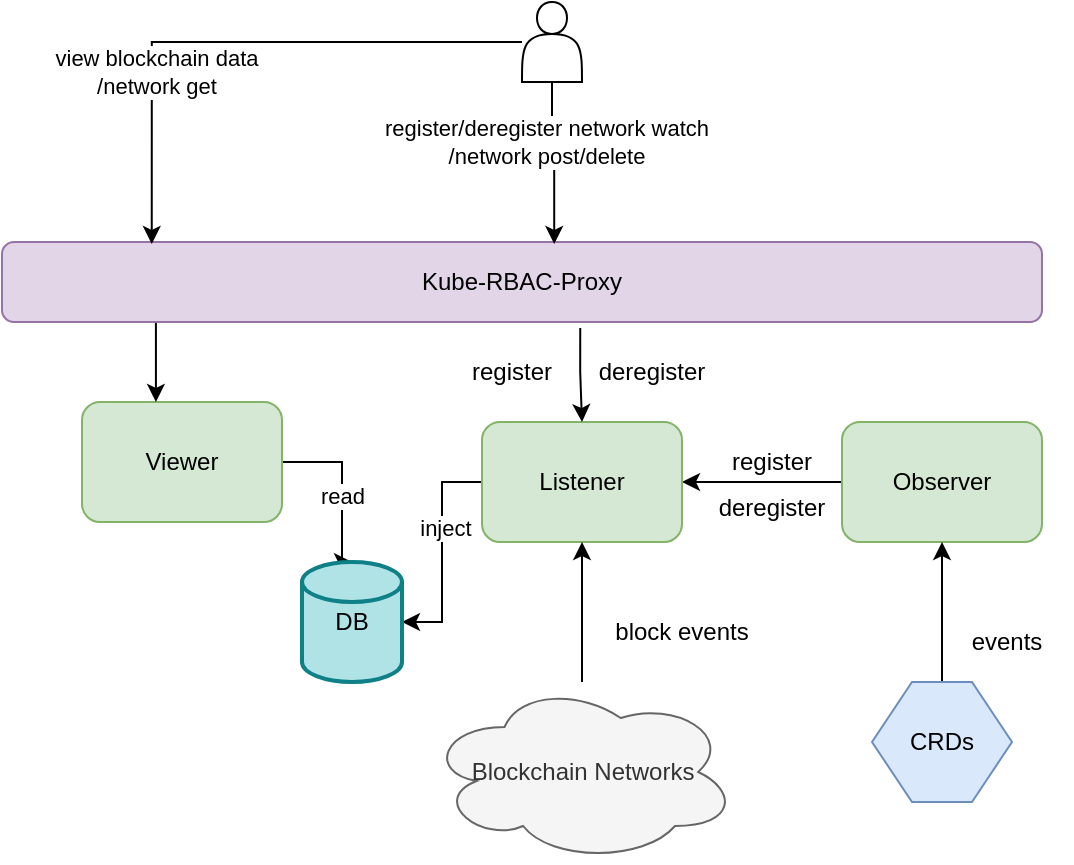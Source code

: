 <mxfile>
    <diagram id="aRikGT9O2nATZiz0sQOr" name="Page-1">
        <mxGraphModel dx="1242" dy="571" grid="1" gridSize="10" guides="1" tooltips="1" connect="1" arrows="1" fold="1" page="1" pageScale="1" pageWidth="690" pageHeight="980" math="0" shadow="0">
            <root>
                <mxCell id="0"/>
                <mxCell id="1" parent="0"/>
                <mxCell id="39" style="edgeStyle=orthogonalEdgeStyle;rounded=0;html=1;entryX=1;entryY=0.5;entryDx=0;entryDy=0;" parent="1" source="2" target="6" edge="1">
                    <mxGeometry relative="1" as="geometry"/>
                </mxCell>
                <mxCell id="2" value="Observer" style="rounded=1;whiteSpace=wrap;html=1;fillColor=#d5e8d4;strokeColor=#82b366;" parent="1" vertex="1">
                    <mxGeometry x="720" y="280" width="100" height="60" as="geometry"/>
                </mxCell>
                <mxCell id="58" style="edgeStyle=orthogonalEdgeStyle;rounded=0;html=1;entryX=0.5;entryY=1;entryDx=0;entryDy=0;fontSize=12;" parent="1" source="4" target="2" edge="1">
                    <mxGeometry relative="1" as="geometry"/>
                </mxCell>
                <mxCell id="4" value="CRDs" style="shape=hexagon;perimeter=hexagonPerimeter2;whiteSpace=wrap;html=1;fixedSize=1;fillColor=#dae8fc;strokeColor=#6c8ebf;" parent="1" vertex="1">
                    <mxGeometry x="735" y="410" width="70" height="60" as="geometry"/>
                </mxCell>
                <mxCell id="20" style="edgeStyle=orthogonalEdgeStyle;rounded=0;html=1;entryX=1;entryY=0.5;entryDx=0;entryDy=0;entryPerimeter=0;" parent="1" source="6" target="16" edge="1">
                    <mxGeometry relative="1" as="geometry"/>
                </mxCell>
                <mxCell id="32" value="inject&amp;nbsp;" style="edgeLabel;html=1;align=center;verticalAlign=middle;resizable=0;points=[];" parent="20" vertex="1" connectable="0">
                    <mxGeometry x="-0.217" y="3" relative="1" as="geometry">
                        <mxPoint as="offset"/>
                    </mxGeometry>
                </mxCell>
                <mxCell id="6" value="Listener" style="rounded=1;whiteSpace=wrap;html=1;fillColor=#d5e8d4;strokeColor=#82b366;" parent="1" vertex="1">
                    <mxGeometry x="540" y="280" width="100" height="60" as="geometry"/>
                </mxCell>
                <mxCell id="56" style="edgeStyle=orthogonalEdgeStyle;rounded=0;html=1;entryX=0.5;entryY=1;entryDx=0;entryDy=0;fontSize=12;" parent="1" source="10" target="6" edge="1">
                    <mxGeometry relative="1" as="geometry"/>
                </mxCell>
                <mxCell id="10" value="Blockchain Networks" style="ellipse;shape=cloud;whiteSpace=wrap;html=1;fillColor=#f5f5f5;fontColor=#333333;strokeColor=#666666;" parent="1" vertex="1">
                    <mxGeometry x="512.5" y="410" width="155" height="90" as="geometry"/>
                </mxCell>
                <mxCell id="18" style="edgeStyle=orthogonalEdgeStyle;rounded=0;html=1;entryX=0.5;entryY=0;entryDx=0;entryDy=0;entryPerimeter=0;" parent="1" source="13" target="16" edge="1">
                    <mxGeometry relative="1" as="geometry">
                        <Array as="points">
                            <mxPoint x="470" y="300"/>
                        </Array>
                    </mxGeometry>
                </mxCell>
                <mxCell id="33" value="read" style="edgeLabel;html=1;align=center;verticalAlign=middle;resizable=0;points=[];" parent="18" vertex="1" connectable="0">
                    <mxGeometry x="0.1" relative="1" as="geometry">
                        <mxPoint as="offset"/>
                    </mxGeometry>
                </mxCell>
                <mxCell id="13" value="Viewer" style="rounded=1;whiteSpace=wrap;html=1;shadow=0;glass=0;fillColor=#d5e8d4;strokeColor=#82b366;" parent="1" vertex="1">
                    <mxGeometry x="340" y="270" width="100" height="60" as="geometry"/>
                </mxCell>
                <mxCell id="25" style="edgeStyle=orthogonalEdgeStyle;rounded=0;html=1;exitX=0.148;exitY=1;exitDx=0;exitDy=0;exitPerimeter=0;" parent="1" source="14" target="13" edge="1">
                    <mxGeometry relative="1" as="geometry">
                        <Array as="points">
                            <mxPoint x="377" y="270"/>
                            <mxPoint x="377" y="270"/>
                        </Array>
                    </mxGeometry>
                </mxCell>
                <mxCell id="35" style="edgeStyle=orthogonalEdgeStyle;rounded=0;html=1;entryX=0.5;entryY=0;entryDx=0;entryDy=0;exitX=0.556;exitY=1.075;exitDx=0;exitDy=0;exitPerimeter=0;" parent="1" source="14" target="6" edge="1">
                    <mxGeometry relative="1" as="geometry"/>
                </mxCell>
                <mxCell id="14" value="Kube-RBAC-Proxy" style="rounded=1;whiteSpace=wrap;html=1;fillColor=#e1d5e7;strokeColor=#9673a6;" parent="1" vertex="1">
                    <mxGeometry x="300" y="190" width="520" height="40" as="geometry"/>
                </mxCell>
                <mxCell id="16" value="DB" style="strokeWidth=2;html=1;shape=mxgraph.flowchart.database;whiteSpace=wrap;fillColor=#b0e3e6;strokeColor=#0e8088;" parent="1" vertex="1">
                    <mxGeometry x="450" y="350" width="50" height="60" as="geometry"/>
                </mxCell>
                <mxCell id="48" style="edgeStyle=orthogonalEdgeStyle;rounded=0;html=1;entryX=0.144;entryY=0.025;entryDx=0;entryDy=0;entryPerimeter=0;" parent="1" source="27" target="14" edge="1">
                    <mxGeometry relative="1" as="geometry">
                        <Array as="points">
                            <mxPoint x="375" y="90"/>
                        </Array>
                    </mxGeometry>
                </mxCell>
                <mxCell id="50" value="view blockchain data&lt;br&gt;/network get" style="edgeLabel;html=1;align=center;verticalAlign=middle;resizable=0;points=[];" parent="48" vertex="1" connectable="0">
                    <mxGeometry x="0.398" y="2" relative="1" as="geometry">
                        <mxPoint as="offset"/>
                    </mxGeometry>
                </mxCell>
                <mxCell id="49" style="edgeStyle=orthogonalEdgeStyle;rounded=0;html=1;entryX=0.531;entryY=0.025;entryDx=0;entryDy=0;entryPerimeter=0;" parent="1" source="27" target="14" edge="1">
                    <mxGeometry relative="1" as="geometry">
                        <Array as="points">
                            <mxPoint x="575" y="150"/>
                            <mxPoint x="576" y="150"/>
                        </Array>
                    </mxGeometry>
                </mxCell>
                <mxCell id="51" value="register/deregister network watch&lt;br&gt;/network post/delete" style="edgeLabel;html=1;align=center;verticalAlign=middle;resizable=0;points=[];" parent="49" vertex="1" connectable="0">
                    <mxGeometry x="-0.269" y="-3" relative="1" as="geometry">
                        <mxPoint as="offset"/>
                    </mxGeometry>
                </mxCell>
                <mxCell id="27" value="" style="shape=actor;whiteSpace=wrap;html=1;shadow=0;glass=0;sketch=0;" parent="1" vertex="1">
                    <mxGeometry x="560" y="70" width="30" height="40" as="geometry"/>
                </mxCell>
                <mxCell id="37" value="register" style="text;strokeColor=none;align=center;fillColor=none;html=1;verticalAlign=middle;whiteSpace=wrap;rounded=0;shadow=0;glass=0;sketch=0;" parent="1" vertex="1">
                    <mxGeometry x="650" y="295" width="70" height="10" as="geometry"/>
                </mxCell>
                <mxCell id="41" value="deregister" style="text;strokeColor=none;align=center;fillColor=none;html=1;verticalAlign=middle;whiteSpace=wrap;rounded=0;shadow=0;glass=0;sketch=0;" parent="1" vertex="1">
                    <mxGeometry x="590" y="250" width="70" height="10" as="geometry"/>
                </mxCell>
                <mxCell id="53" value="deregister" style="text;strokeColor=none;align=center;fillColor=none;html=1;verticalAlign=middle;whiteSpace=wrap;rounded=0;shadow=0;glass=0;sketch=0;" parent="1" vertex="1">
                    <mxGeometry x="650" y="315" width="70" height="15" as="geometry"/>
                </mxCell>
                <mxCell id="54" value="register" style="text;strokeColor=none;align=center;fillColor=none;html=1;verticalAlign=middle;whiteSpace=wrap;rounded=0;shadow=0;glass=0;sketch=0;" parent="1" vertex="1">
                    <mxGeometry x="520" y="247.5" width="70" height="15" as="geometry"/>
                </mxCell>
                <mxCell id="57" value="block events" style="text;strokeColor=none;align=center;fillColor=none;html=1;verticalAlign=middle;whiteSpace=wrap;rounded=0;shadow=0;glass=0;sketch=0;" parent="1" vertex="1">
                    <mxGeometry x="590" y="380" width="100" height="10" as="geometry"/>
                </mxCell>
                <mxCell id="59" value="events" style="text;strokeColor=none;align=center;fillColor=none;html=1;verticalAlign=middle;whiteSpace=wrap;rounded=0;shadow=0;glass=0;sketch=0;" parent="1" vertex="1">
                    <mxGeometry x="770" y="380" width="65" height="20" as="geometry"/>
                </mxCell>
            </root>
        </mxGraphModel>
    </diagram>
</mxfile>